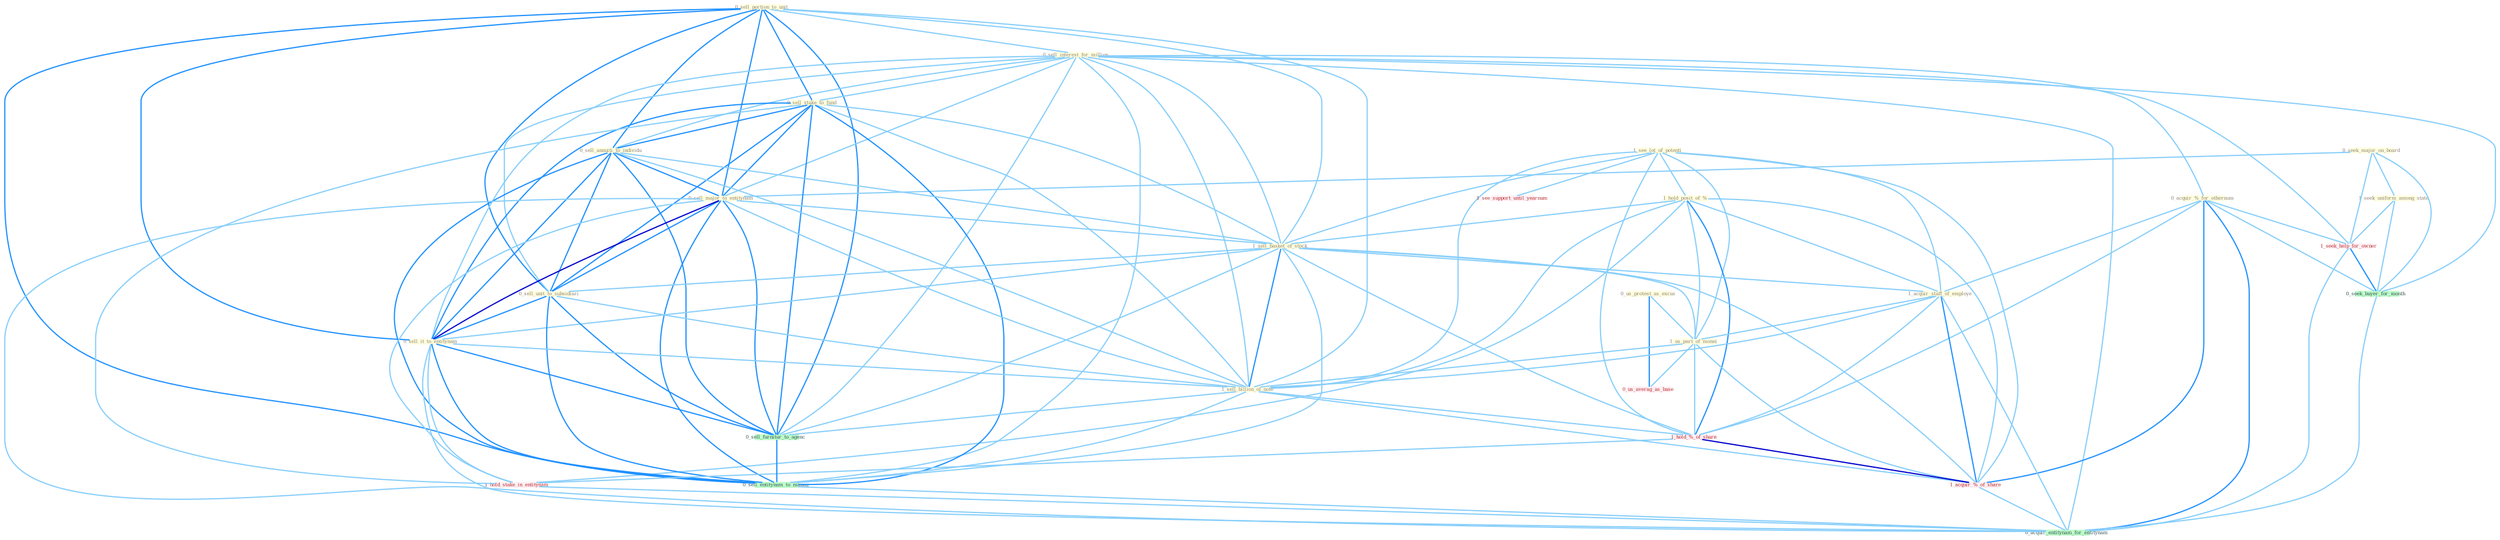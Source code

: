 Graph G{ 
    node
    [shape=polygon,style=filled,width=.5,height=.06,color="#BDFCC9",fixedsize=true,fontsize=4,
    fontcolor="#2f4f4f"];
    {node
    [color="#ffffe0", fontcolor="#8b7d6b"] "1_see_lot_of_potenti " "1_hold_posit_of_% " "0_sell_portion_to_unit " "0_sell_interest_for_million " "0_acquir_%_for_othernum " "0_seek_major_on_board " "0_us_protest_as_excus " "0_sell_stake_to_fund " "0_sell_annuiti_to_individu " "0_sell_major_to_entitynam " "1_sell_basket_of_stock " "1_acquir_staff_of_employe " "0_sell_unit_to_subsidiari " "0_sell_it_to_entitynam " "1_seek_uniform_among_state " "1_us_part_of_monei " "1_sell_billion_of_note "}
{node [color="#fff0f5", fontcolor="#b22222"] "1_hold_%_of_share " "1_hold_stake_in_entitynam " "1_seek_help_for_owner " "1_acquir_%_of_share " "1_see_support_until_yearnum " "0_us_averag_as_base "}
edge [color="#B0E2FF"];

	"1_see_lot_of_potenti " -- "1_hold_posit_of_% " [w="1", color="#87cefa" ];
	"1_see_lot_of_potenti " -- "1_sell_basket_of_stock " [w="1", color="#87cefa" ];
	"1_see_lot_of_potenti " -- "1_acquir_staff_of_employe " [w="1", color="#87cefa" ];
	"1_see_lot_of_potenti " -- "1_us_part_of_monei " [w="1", color="#87cefa" ];
	"1_see_lot_of_potenti " -- "1_sell_billion_of_note " [w="1", color="#87cefa" ];
	"1_see_lot_of_potenti " -- "1_hold_%_of_share " [w="1", color="#87cefa" ];
	"1_see_lot_of_potenti " -- "1_acquir_%_of_share " [w="1", color="#87cefa" ];
	"1_see_lot_of_potenti " -- "1_see_support_until_yearnum " [w="1", color="#87cefa" ];
	"1_hold_posit_of_% " -- "1_sell_basket_of_stock " [w="1", color="#87cefa" ];
	"1_hold_posit_of_% " -- "1_acquir_staff_of_employe " [w="1", color="#87cefa" ];
	"1_hold_posit_of_% " -- "1_us_part_of_monei " [w="1", color="#87cefa" ];
	"1_hold_posit_of_% " -- "1_sell_billion_of_note " [w="1", color="#87cefa" ];
	"1_hold_posit_of_% " -- "1_hold_%_of_share " [w="2", color="#1e90ff" , len=0.8];
	"1_hold_posit_of_% " -- "1_hold_stake_in_entitynam " [w="1", color="#87cefa" ];
	"1_hold_posit_of_% " -- "1_acquir_%_of_share " [w="1", color="#87cefa" ];
	"0_sell_portion_to_unit " -- "0_sell_interest_for_million " [w="1", color="#87cefa" ];
	"0_sell_portion_to_unit " -- "0_sell_stake_to_fund " [w="2", color="#1e90ff" , len=0.8];
	"0_sell_portion_to_unit " -- "0_sell_annuiti_to_individu " [w="2", color="#1e90ff" , len=0.8];
	"0_sell_portion_to_unit " -- "0_sell_major_to_entitynam " [w="2", color="#1e90ff" , len=0.8];
	"0_sell_portion_to_unit " -- "1_sell_basket_of_stock " [w="1", color="#87cefa" ];
	"0_sell_portion_to_unit " -- "0_sell_unit_to_subsidiari " [w="2", color="#1e90ff" , len=0.8];
	"0_sell_portion_to_unit " -- "0_sell_it_to_entitynam " [w="2", color="#1e90ff" , len=0.8];
	"0_sell_portion_to_unit " -- "1_sell_billion_of_note " [w="1", color="#87cefa" ];
	"0_sell_portion_to_unit " -- "0_sell_furnitur_to_agenc " [w="2", color="#1e90ff" , len=0.8];
	"0_sell_portion_to_unit " -- "0_sell_entitynam_to_manag " [w="2", color="#1e90ff" , len=0.8];
	"0_sell_interest_for_million " -- "0_acquir_%_for_othernum " [w="1", color="#87cefa" ];
	"0_sell_interest_for_million " -- "0_sell_stake_to_fund " [w="1", color="#87cefa" ];
	"0_sell_interest_for_million " -- "0_sell_annuiti_to_individu " [w="1", color="#87cefa" ];
	"0_sell_interest_for_million " -- "0_sell_major_to_entitynam " [w="1", color="#87cefa" ];
	"0_sell_interest_for_million " -- "1_sell_basket_of_stock " [w="1", color="#87cefa" ];
	"0_sell_interest_for_million " -- "0_sell_unit_to_subsidiari " [w="1", color="#87cefa" ];
	"0_sell_interest_for_million " -- "0_sell_it_to_entitynam " [w="1", color="#87cefa" ];
	"0_sell_interest_for_million " -- "1_sell_billion_of_note " [w="1", color="#87cefa" ];
	"0_sell_interest_for_million " -- "1_seek_help_for_owner " [w="1", color="#87cefa" ];
	"0_sell_interest_for_million " -- "0_seek_buyer_for_month " [w="1", color="#87cefa" ];
	"0_sell_interest_for_million " -- "0_sell_furnitur_to_agenc " [w="1", color="#87cefa" ];
	"0_sell_interest_for_million " -- "0_sell_entitynam_to_manag " [w="1", color="#87cefa" ];
	"0_sell_interest_for_million " -- "0_acquir_entitynam_for_entitynam " [w="1", color="#87cefa" ];
	"0_acquir_%_for_othernum " -- "1_acquir_staff_of_employe " [w="1", color="#87cefa" ];
	"0_acquir_%_for_othernum " -- "1_hold_%_of_share " [w="1", color="#87cefa" ];
	"0_acquir_%_for_othernum " -- "1_seek_help_for_owner " [w="1", color="#87cefa" ];
	"0_acquir_%_for_othernum " -- "0_seek_buyer_for_month " [w="1", color="#87cefa" ];
	"0_acquir_%_for_othernum " -- "1_acquir_%_of_share " [w="2", color="#1e90ff" , len=0.8];
	"0_acquir_%_for_othernum " -- "0_acquir_entitynam_for_entitynam " [w="2", color="#1e90ff" , len=0.8];
	"0_seek_major_on_board " -- "0_sell_major_to_entitynam " [w="1", color="#87cefa" ];
	"0_seek_major_on_board " -- "1_seek_uniform_among_state " [w="1", color="#87cefa" ];
	"0_seek_major_on_board " -- "1_seek_help_for_owner " [w="1", color="#87cefa" ];
	"0_seek_major_on_board " -- "0_seek_buyer_for_month " [w="1", color="#87cefa" ];
	"0_us_protest_as_excus " -- "1_us_part_of_monei " [w="1", color="#87cefa" ];
	"0_us_protest_as_excus " -- "0_us_averag_as_base " [w="2", color="#1e90ff" , len=0.8];
	"0_sell_stake_to_fund " -- "0_sell_annuiti_to_individu " [w="2", color="#1e90ff" , len=0.8];
	"0_sell_stake_to_fund " -- "0_sell_major_to_entitynam " [w="2", color="#1e90ff" , len=0.8];
	"0_sell_stake_to_fund " -- "1_sell_basket_of_stock " [w="1", color="#87cefa" ];
	"0_sell_stake_to_fund " -- "0_sell_unit_to_subsidiari " [w="2", color="#1e90ff" , len=0.8];
	"0_sell_stake_to_fund " -- "0_sell_it_to_entitynam " [w="2", color="#1e90ff" , len=0.8];
	"0_sell_stake_to_fund " -- "1_sell_billion_of_note " [w="1", color="#87cefa" ];
	"0_sell_stake_to_fund " -- "1_hold_stake_in_entitynam " [w="1", color="#87cefa" ];
	"0_sell_stake_to_fund " -- "0_sell_furnitur_to_agenc " [w="2", color="#1e90ff" , len=0.8];
	"0_sell_stake_to_fund " -- "0_sell_entitynam_to_manag " [w="2", color="#1e90ff" , len=0.8];
	"0_sell_annuiti_to_individu " -- "0_sell_major_to_entitynam " [w="2", color="#1e90ff" , len=0.8];
	"0_sell_annuiti_to_individu " -- "1_sell_basket_of_stock " [w="1", color="#87cefa" ];
	"0_sell_annuiti_to_individu " -- "0_sell_unit_to_subsidiari " [w="2", color="#1e90ff" , len=0.8];
	"0_sell_annuiti_to_individu " -- "0_sell_it_to_entitynam " [w="2", color="#1e90ff" , len=0.8];
	"0_sell_annuiti_to_individu " -- "1_sell_billion_of_note " [w="1", color="#87cefa" ];
	"0_sell_annuiti_to_individu " -- "0_sell_furnitur_to_agenc " [w="2", color="#1e90ff" , len=0.8];
	"0_sell_annuiti_to_individu " -- "0_sell_entitynam_to_manag " [w="2", color="#1e90ff" , len=0.8];
	"0_sell_major_to_entitynam " -- "1_sell_basket_of_stock " [w="1", color="#87cefa" ];
	"0_sell_major_to_entitynam " -- "0_sell_unit_to_subsidiari " [w="2", color="#1e90ff" , len=0.8];
	"0_sell_major_to_entitynam " -- "0_sell_it_to_entitynam " [w="3", color="#0000cd" , len=0.6];
	"0_sell_major_to_entitynam " -- "1_sell_billion_of_note " [w="1", color="#87cefa" ];
	"0_sell_major_to_entitynam " -- "1_hold_stake_in_entitynam " [w="1", color="#87cefa" ];
	"0_sell_major_to_entitynam " -- "0_sell_furnitur_to_agenc " [w="2", color="#1e90ff" , len=0.8];
	"0_sell_major_to_entitynam " -- "0_sell_entitynam_to_manag " [w="2", color="#1e90ff" , len=0.8];
	"0_sell_major_to_entitynam " -- "0_acquir_entitynam_for_entitynam " [w="1", color="#87cefa" ];
	"1_sell_basket_of_stock " -- "1_acquir_staff_of_employe " [w="1", color="#87cefa" ];
	"1_sell_basket_of_stock " -- "0_sell_unit_to_subsidiari " [w="1", color="#87cefa" ];
	"1_sell_basket_of_stock " -- "0_sell_it_to_entitynam " [w="1", color="#87cefa" ];
	"1_sell_basket_of_stock " -- "1_us_part_of_monei " [w="1", color="#87cefa" ];
	"1_sell_basket_of_stock " -- "1_sell_billion_of_note " [w="2", color="#1e90ff" , len=0.8];
	"1_sell_basket_of_stock " -- "1_hold_%_of_share " [w="1", color="#87cefa" ];
	"1_sell_basket_of_stock " -- "1_acquir_%_of_share " [w="1", color="#87cefa" ];
	"1_sell_basket_of_stock " -- "0_sell_furnitur_to_agenc " [w="1", color="#87cefa" ];
	"1_sell_basket_of_stock " -- "0_sell_entitynam_to_manag " [w="1", color="#87cefa" ];
	"1_acquir_staff_of_employe " -- "1_us_part_of_monei " [w="1", color="#87cefa" ];
	"1_acquir_staff_of_employe " -- "1_sell_billion_of_note " [w="1", color="#87cefa" ];
	"1_acquir_staff_of_employe " -- "1_hold_%_of_share " [w="1", color="#87cefa" ];
	"1_acquir_staff_of_employe " -- "1_acquir_%_of_share " [w="2", color="#1e90ff" , len=0.8];
	"1_acquir_staff_of_employe " -- "0_acquir_entitynam_for_entitynam " [w="1", color="#87cefa" ];
	"0_sell_unit_to_subsidiari " -- "0_sell_it_to_entitynam " [w="2", color="#1e90ff" , len=0.8];
	"0_sell_unit_to_subsidiari " -- "1_sell_billion_of_note " [w="1", color="#87cefa" ];
	"0_sell_unit_to_subsidiari " -- "0_sell_furnitur_to_agenc " [w="2", color="#1e90ff" , len=0.8];
	"0_sell_unit_to_subsidiari " -- "0_sell_entitynam_to_manag " [w="2", color="#1e90ff" , len=0.8];
	"0_sell_it_to_entitynam " -- "1_sell_billion_of_note " [w="1", color="#87cefa" ];
	"0_sell_it_to_entitynam " -- "1_hold_stake_in_entitynam " [w="1", color="#87cefa" ];
	"0_sell_it_to_entitynam " -- "0_sell_furnitur_to_agenc " [w="2", color="#1e90ff" , len=0.8];
	"0_sell_it_to_entitynam " -- "0_sell_entitynam_to_manag " [w="2", color="#1e90ff" , len=0.8];
	"0_sell_it_to_entitynam " -- "0_acquir_entitynam_for_entitynam " [w="1", color="#87cefa" ];
	"1_seek_uniform_among_state " -- "1_seek_help_for_owner " [w="1", color="#87cefa" ];
	"1_seek_uniform_among_state " -- "0_seek_buyer_for_month " [w="1", color="#87cefa" ];
	"1_us_part_of_monei " -- "1_sell_billion_of_note " [w="1", color="#87cefa" ];
	"1_us_part_of_monei " -- "1_hold_%_of_share " [w="1", color="#87cefa" ];
	"1_us_part_of_monei " -- "1_acquir_%_of_share " [w="1", color="#87cefa" ];
	"1_us_part_of_monei " -- "0_us_averag_as_base " [w="1", color="#87cefa" ];
	"1_sell_billion_of_note " -- "1_hold_%_of_share " [w="1", color="#87cefa" ];
	"1_sell_billion_of_note " -- "1_acquir_%_of_share " [w="1", color="#87cefa" ];
	"1_sell_billion_of_note " -- "0_sell_furnitur_to_agenc " [w="1", color="#87cefa" ];
	"1_sell_billion_of_note " -- "0_sell_entitynam_to_manag " [w="1", color="#87cefa" ];
	"1_hold_%_of_share " -- "1_hold_stake_in_entitynam " [w="1", color="#87cefa" ];
	"1_hold_%_of_share " -- "1_acquir_%_of_share " [w="3", color="#0000cd" , len=0.6];
	"1_hold_stake_in_entitynam " -- "0_acquir_entitynam_for_entitynam " [w="1", color="#87cefa" ];
	"1_seek_help_for_owner " -- "0_seek_buyer_for_month " [w="2", color="#1e90ff" , len=0.8];
	"1_seek_help_for_owner " -- "0_acquir_entitynam_for_entitynam " [w="1", color="#87cefa" ];
	"0_seek_buyer_for_month " -- "0_acquir_entitynam_for_entitynam " [w="1", color="#87cefa" ];
	"1_acquir_%_of_share " -- "0_acquir_entitynam_for_entitynam " [w="1", color="#87cefa" ];
	"0_sell_furnitur_to_agenc " -- "0_sell_entitynam_to_manag " [w="2", color="#1e90ff" , len=0.8];
	"0_sell_entitynam_to_manag " -- "0_acquir_entitynam_for_entitynam " [w="1", color="#87cefa" ];
}